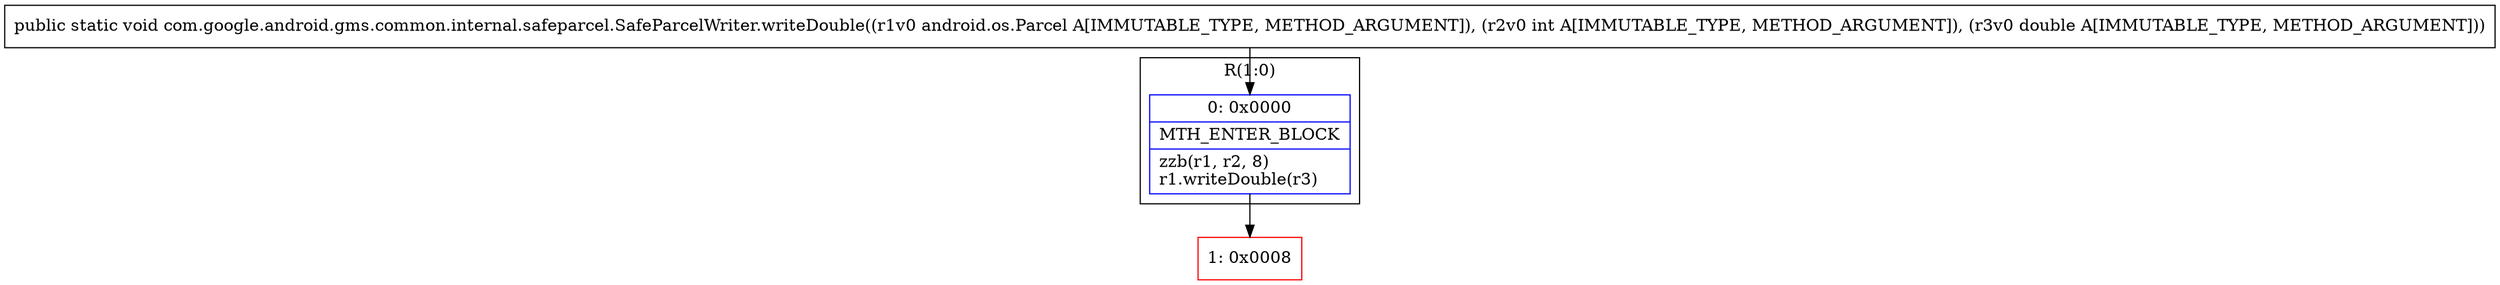 digraph "CFG forcom.google.android.gms.common.internal.safeparcel.SafeParcelWriter.writeDouble(Landroid\/os\/Parcel;ID)V" {
subgraph cluster_Region_987003524 {
label = "R(1:0)";
node [shape=record,color=blue];
Node_0 [shape=record,label="{0\:\ 0x0000|MTH_ENTER_BLOCK\l|zzb(r1, r2, 8)\lr1.writeDouble(r3)\l}"];
}
Node_1 [shape=record,color=red,label="{1\:\ 0x0008}"];
MethodNode[shape=record,label="{public static void com.google.android.gms.common.internal.safeparcel.SafeParcelWriter.writeDouble((r1v0 android.os.Parcel A[IMMUTABLE_TYPE, METHOD_ARGUMENT]), (r2v0 int A[IMMUTABLE_TYPE, METHOD_ARGUMENT]), (r3v0 double A[IMMUTABLE_TYPE, METHOD_ARGUMENT])) }"];
MethodNode -> Node_0;
Node_0 -> Node_1;
}

